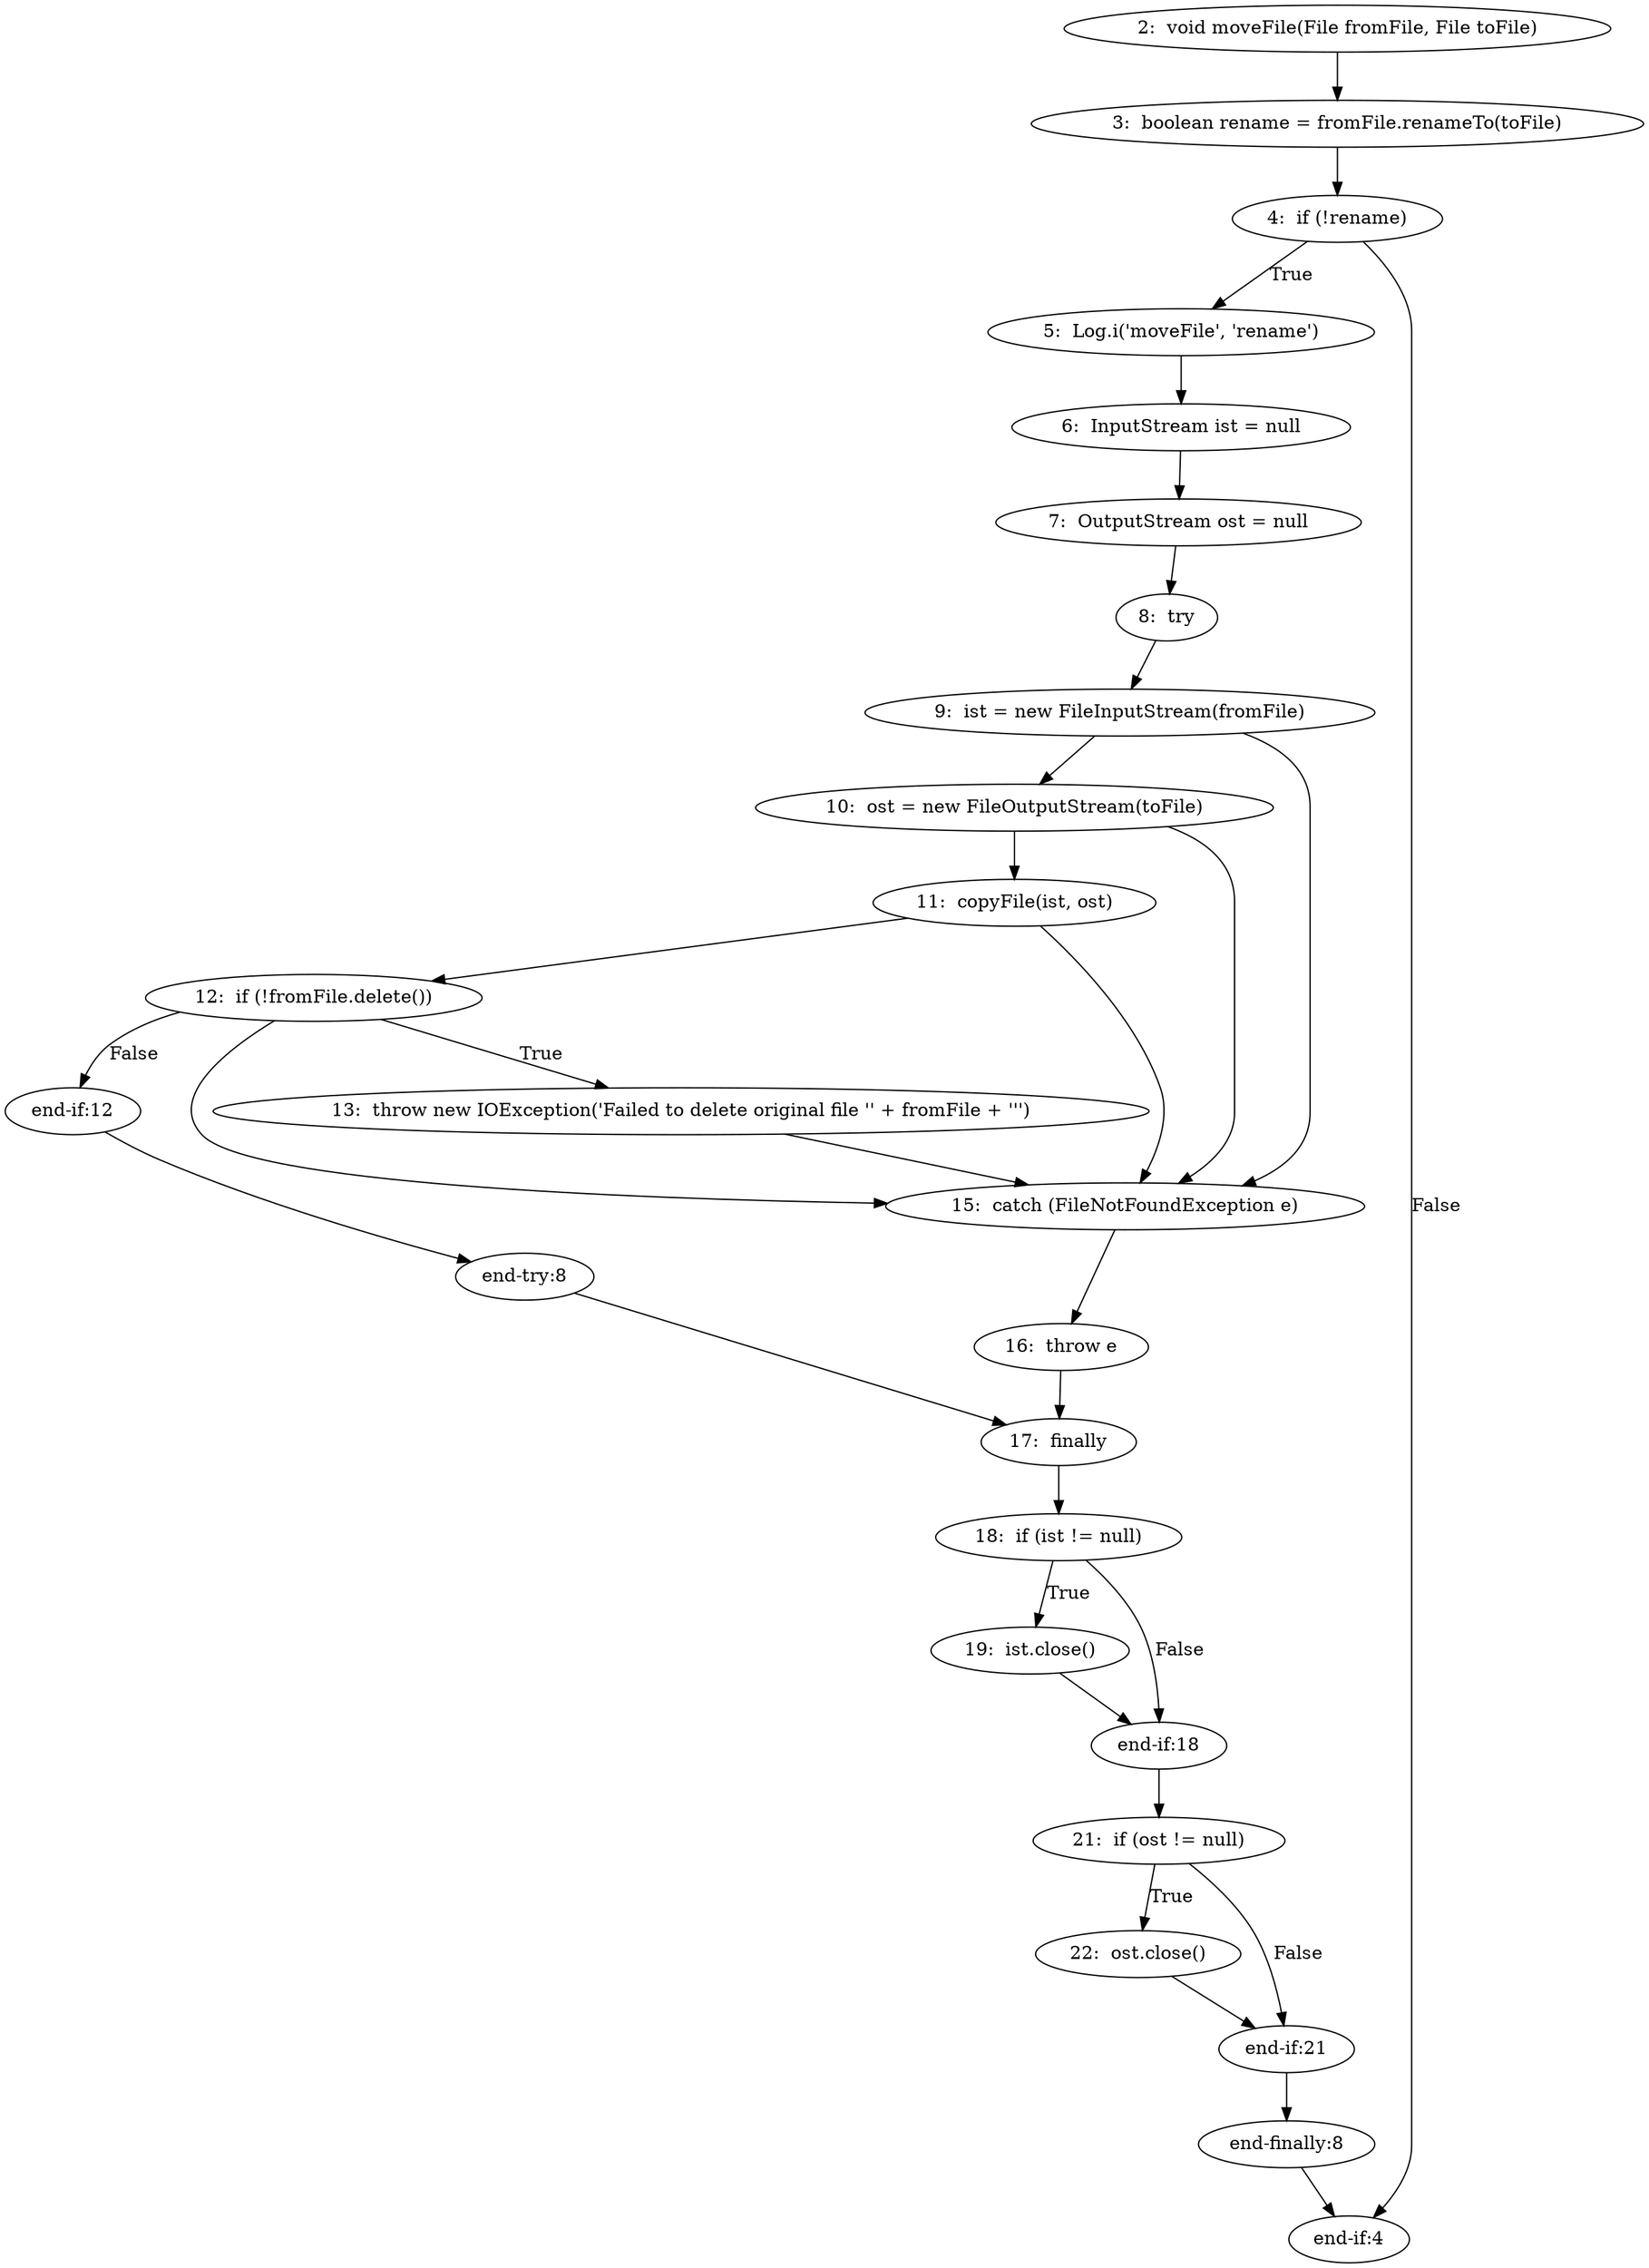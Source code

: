 digraph CFG {
  // graph-vertices
  v1  [label="2:  void moveFile(File fromFile, File toFile)"];
  v2  [label="3:  boolean rename = fromFile.renameTo(toFile)"];
  v3  [label="4:  if (!rename)"];
  v4  [label="5:  Log.i('moveFile', 'rename')"];
  v5  [label="end-if:4"];
  v6  [label="6:  InputStream ist = null"];
  v7  [label="7:  OutputStream ost = null"];
  v8  [label="8:  try"];
  v9  [label="9:  ist = new FileInputStream(fromFile)"];
  v10  [label="10:  ost = new FileOutputStream(toFile)"];
  v11  [label="15:  catch (FileNotFoundException e)"];
  v12  [label="16:  throw e"];
  v13  [label="17:  finally"];
  v14  [label="18:  if (ist != null)"];
  v15  [label="19:  ist.close()"];
  v16  [label="end-if:18"];
  v17  [label="21:  if (ost != null)"];
  v18  [label="22:  ost.close()"];
  v19  [label="end-if:21"];
  v20  [label="end-finally:8"];
  v21  [label="11:  copyFile(ist, ost)"];
  v22  [label="12:  if (!fromFile.delete())"];
  v23  [label="13:  throw new IOException('Failed to delete original file '' + fromFile + ''')"];
  v24  [label="end-if:12"];
  v25  [label="end-try:8"];
  // graph-edges
  v1 -> v2;
  v2 -> v3;
  v3 -> v4  [label="True"];
  v3 -> v5  [label="False"];
  v4 -> v6;
  v6 -> v7;
  v7 -> v8;
  v8 -> v9;
  v9 -> v10;
  v9 -> v11;
  v11 -> v12;
  v12 -> v13;
  v13 -> v14;
  v14 -> v15  [label="True"];
  v14 -> v16  [label="False"];
  v16 -> v17;
  v17 -> v18  [label="True"];
  v17 -> v19  [label="False"];
  v19 -> v20;
  v20 -> v5;
  v18 -> v19;
  v15 -> v16;
  v10 -> v21;
  v10 -> v11;
  v21 -> v22;
  v21 -> v11;
  v22 -> v23  [label="True"];
  v22 -> v24  [label="False"];
  v22 -> v11;
  v24 -> v25;
  v25 -> v13;
  v23 -> v11;
  // end-of-graph
}
